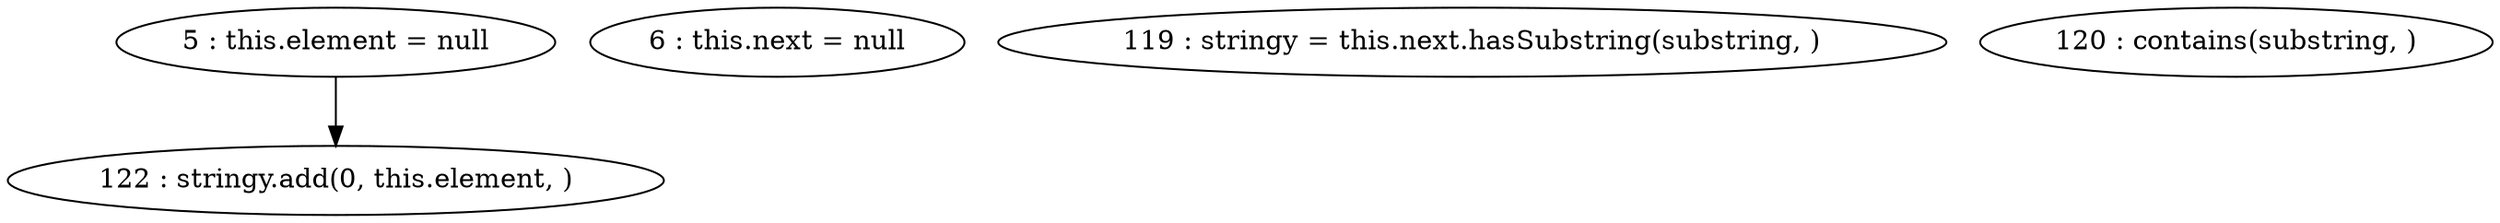 digraph G {
"5 : this.element = null"
"5 : this.element = null" -> "122 : stringy.add(0, this.element, )"
"6 : this.next = null"
"119 : stringy = this.next.hasSubstring(substring, )"
"120 : contains(substring, )"
"122 : stringy.add(0, this.element, )"
}